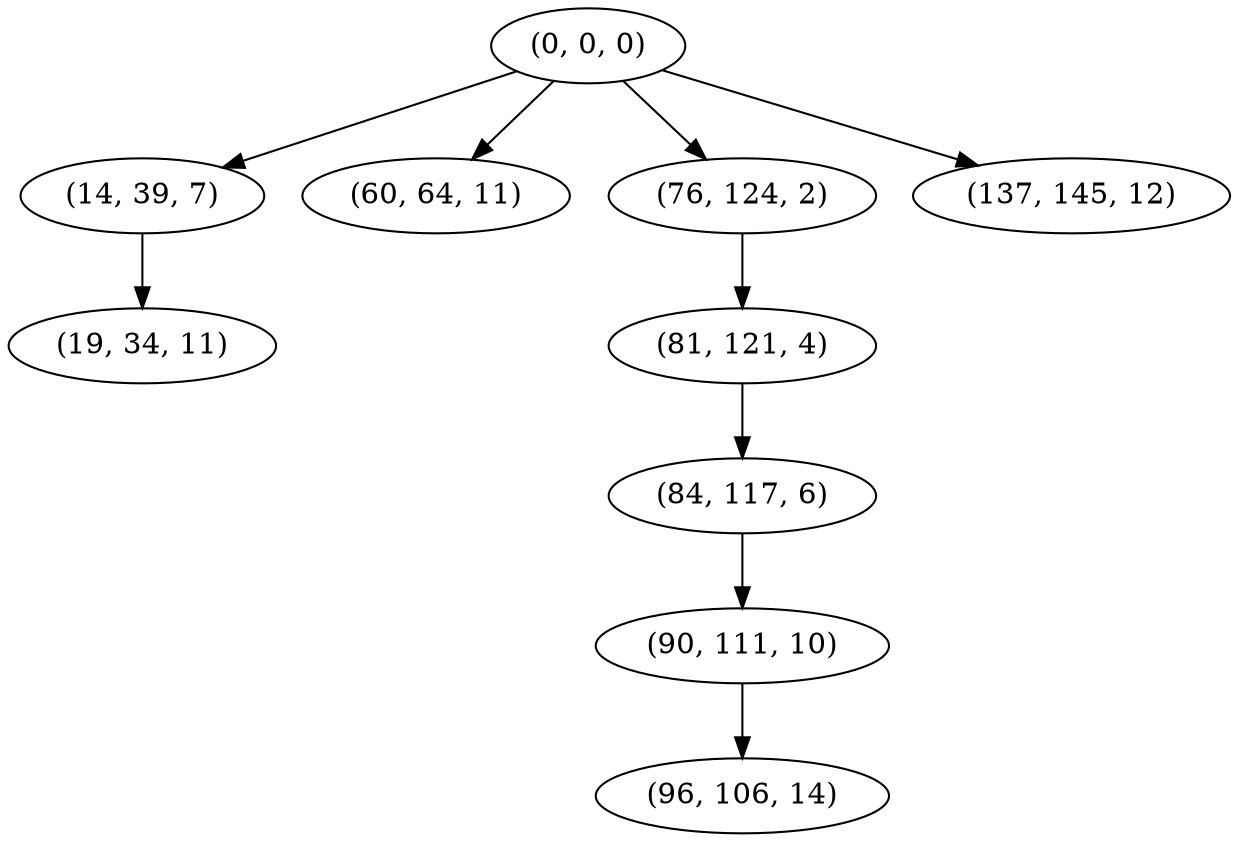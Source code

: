 digraph tree {
    "(0, 0, 0)";
    "(14, 39, 7)";
    "(19, 34, 11)";
    "(60, 64, 11)";
    "(76, 124, 2)";
    "(81, 121, 4)";
    "(84, 117, 6)";
    "(90, 111, 10)";
    "(96, 106, 14)";
    "(137, 145, 12)";
    "(0, 0, 0)" -> "(14, 39, 7)";
    "(0, 0, 0)" -> "(60, 64, 11)";
    "(0, 0, 0)" -> "(76, 124, 2)";
    "(0, 0, 0)" -> "(137, 145, 12)";
    "(14, 39, 7)" -> "(19, 34, 11)";
    "(76, 124, 2)" -> "(81, 121, 4)";
    "(81, 121, 4)" -> "(84, 117, 6)";
    "(84, 117, 6)" -> "(90, 111, 10)";
    "(90, 111, 10)" -> "(96, 106, 14)";
}
